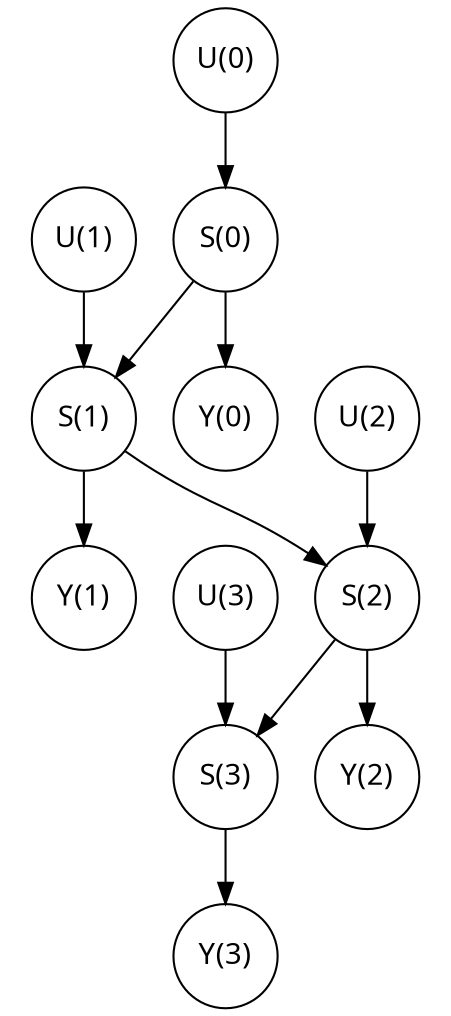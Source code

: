 digraph subscript {
    graph [pad="0.212,0.055" bgcolor=white]
    splines=true
    splines=spline
    node [fontname = "Trubechet MS Regular" fontsize=14 fixedsize=true width=.7];

    p0 [pos="-1.5,1.5!" shape=circle label=<U(0)>]
    p1 [pos="0,1.5!" shape=circle label=<U(1)>]
    p2 [pos="1.5,1.5!" shape=circle label=<U(2)>]
    p3 [pos="3,1.5!" shape=circle label=<U(3)>]
    t0 [pos="-1.5,0!" shape=circle label=<S(0)>]
    t1 [pos="0,0!" shape=circle label=<S(1)>]
    t2 [pos="1.5,0!" shape=circle label=<S(2)>]
    t3 [pos="3,0!" shape=circle label=<S(3)>]

    i0 [pos="-1.5,-1.5!" shape=circle label=<Y(0)>]
    i1 [pos="0.0,-1.5!" shape=circle label=<Y(1)>]
    i2 [pos="1.5,-1.5!" shape=circle label=<Y(2)>]
    i3 [pos="3.0,-1.5!" shape=circle label=<Y(3)>]

    p0 -> t0
    p1 -> t1
    p2 -> t2
    p3 -> t3
    t0 -> t1
    t0 -> i0
    t1 -> t2
    t2 -> t3
    t1 -> i1
    t2 -> i2
    t3 -> i3
      }
